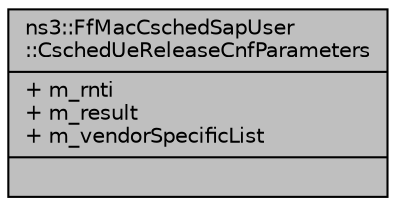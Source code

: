 digraph "ns3::FfMacCschedSapUser::CschedUeReleaseCnfParameters"
{
  edge [fontname="Helvetica",fontsize="10",labelfontname="Helvetica",labelfontsize="10"];
  node [fontname="Helvetica",fontsize="10",shape=record];
  Node1 [label="{ns3::FfMacCschedSapUser\l::CschedUeReleaseCnfParameters\n|+ m_rnti\l+ m_result\l+ m_vendorSpecificList\l|}",height=0.2,width=0.4,color="black", fillcolor="grey75", style="filled", fontcolor="black"];
}
